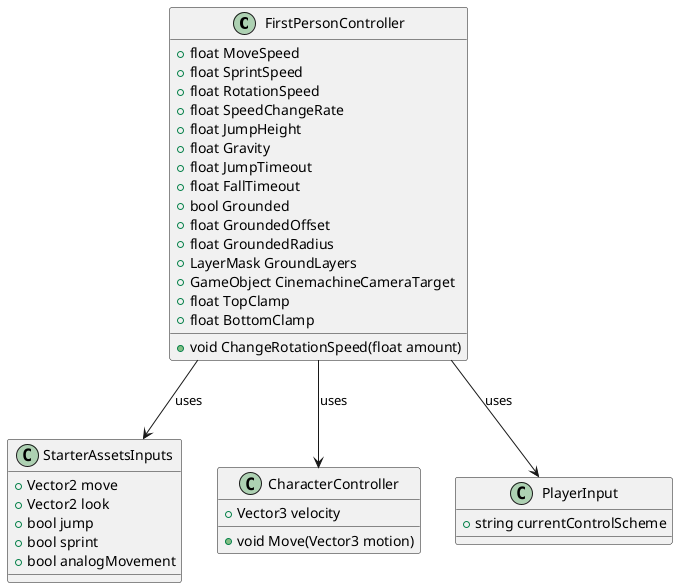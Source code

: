 @startuml

class FirstPersonController {
    +float MoveSpeed
    +float SprintSpeed
    +float RotationSpeed
    +float SpeedChangeRate
    +float JumpHeight
    +float Gravity
    +float JumpTimeout
    +float FallTimeout
    +bool Grounded
    +float GroundedOffset
    +float GroundedRadius
    +LayerMask GroundLayers
    +GameObject CinemachineCameraTarget
    +float TopClamp
    +float BottomClamp
    +void ChangeRotationSpeed(float amount)
}

class StarterAssetsInputs {
    +Vector2 move
    +Vector2 look
    +bool jump
    +bool sprint
    +bool analogMovement
}

class CharacterController {
    +Vector3 velocity
    +void Move(Vector3 motion)
}

class PlayerInput {
    +string currentControlScheme
}

FirstPersonController --> StarterAssetsInputs : uses
FirstPersonController --> CharacterController : uses
FirstPersonController --> PlayerInput : uses

@enduml

